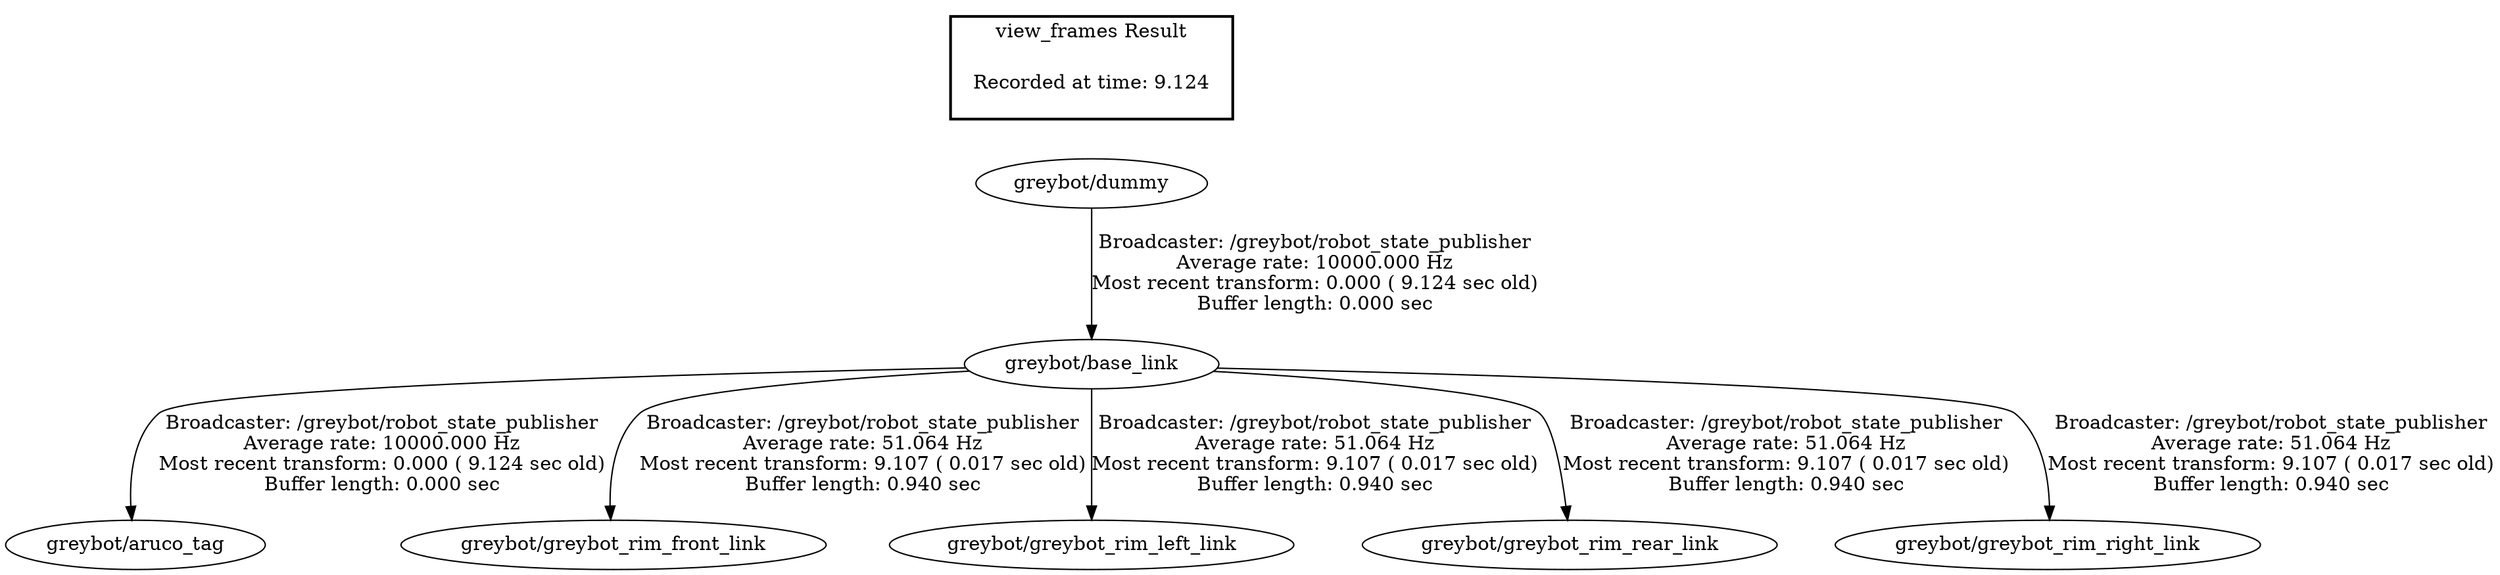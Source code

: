 digraph G {
"greybot/base_link" -> "greybot/aruco_tag"[label="Broadcaster: /greybot/robot_state_publisher\nAverage rate: 10000.000 Hz\nMost recent transform: 0.000 ( 9.124 sec old)\nBuffer length: 0.000 sec\n"];
"greybot/dummy" -> "greybot/base_link"[label="Broadcaster: /greybot/robot_state_publisher\nAverage rate: 10000.000 Hz\nMost recent transform: 0.000 ( 9.124 sec old)\nBuffer length: 0.000 sec\n"];
"greybot/base_link" -> "greybot/greybot_rim_front_link"[label="Broadcaster: /greybot/robot_state_publisher\nAverage rate: 51.064 Hz\nMost recent transform: 9.107 ( 0.017 sec old)\nBuffer length: 0.940 sec\n"];
"greybot/base_link" -> "greybot/greybot_rim_left_link"[label="Broadcaster: /greybot/robot_state_publisher\nAverage rate: 51.064 Hz\nMost recent transform: 9.107 ( 0.017 sec old)\nBuffer length: 0.940 sec\n"];
"greybot/base_link" -> "greybot/greybot_rim_rear_link"[label="Broadcaster: /greybot/robot_state_publisher\nAverage rate: 51.064 Hz\nMost recent transform: 9.107 ( 0.017 sec old)\nBuffer length: 0.940 sec\n"];
"greybot/base_link" -> "greybot/greybot_rim_right_link"[label="Broadcaster: /greybot/robot_state_publisher\nAverage rate: 51.064 Hz\nMost recent transform: 9.107 ( 0.017 sec old)\nBuffer length: 0.940 sec\n"];
edge [style=invis];
 subgraph cluster_legend { style=bold; color=black; label ="view_frames Result";
"Recorded at time: 9.124"[ shape=plaintext ] ;
 }->"greybot/dummy";
}